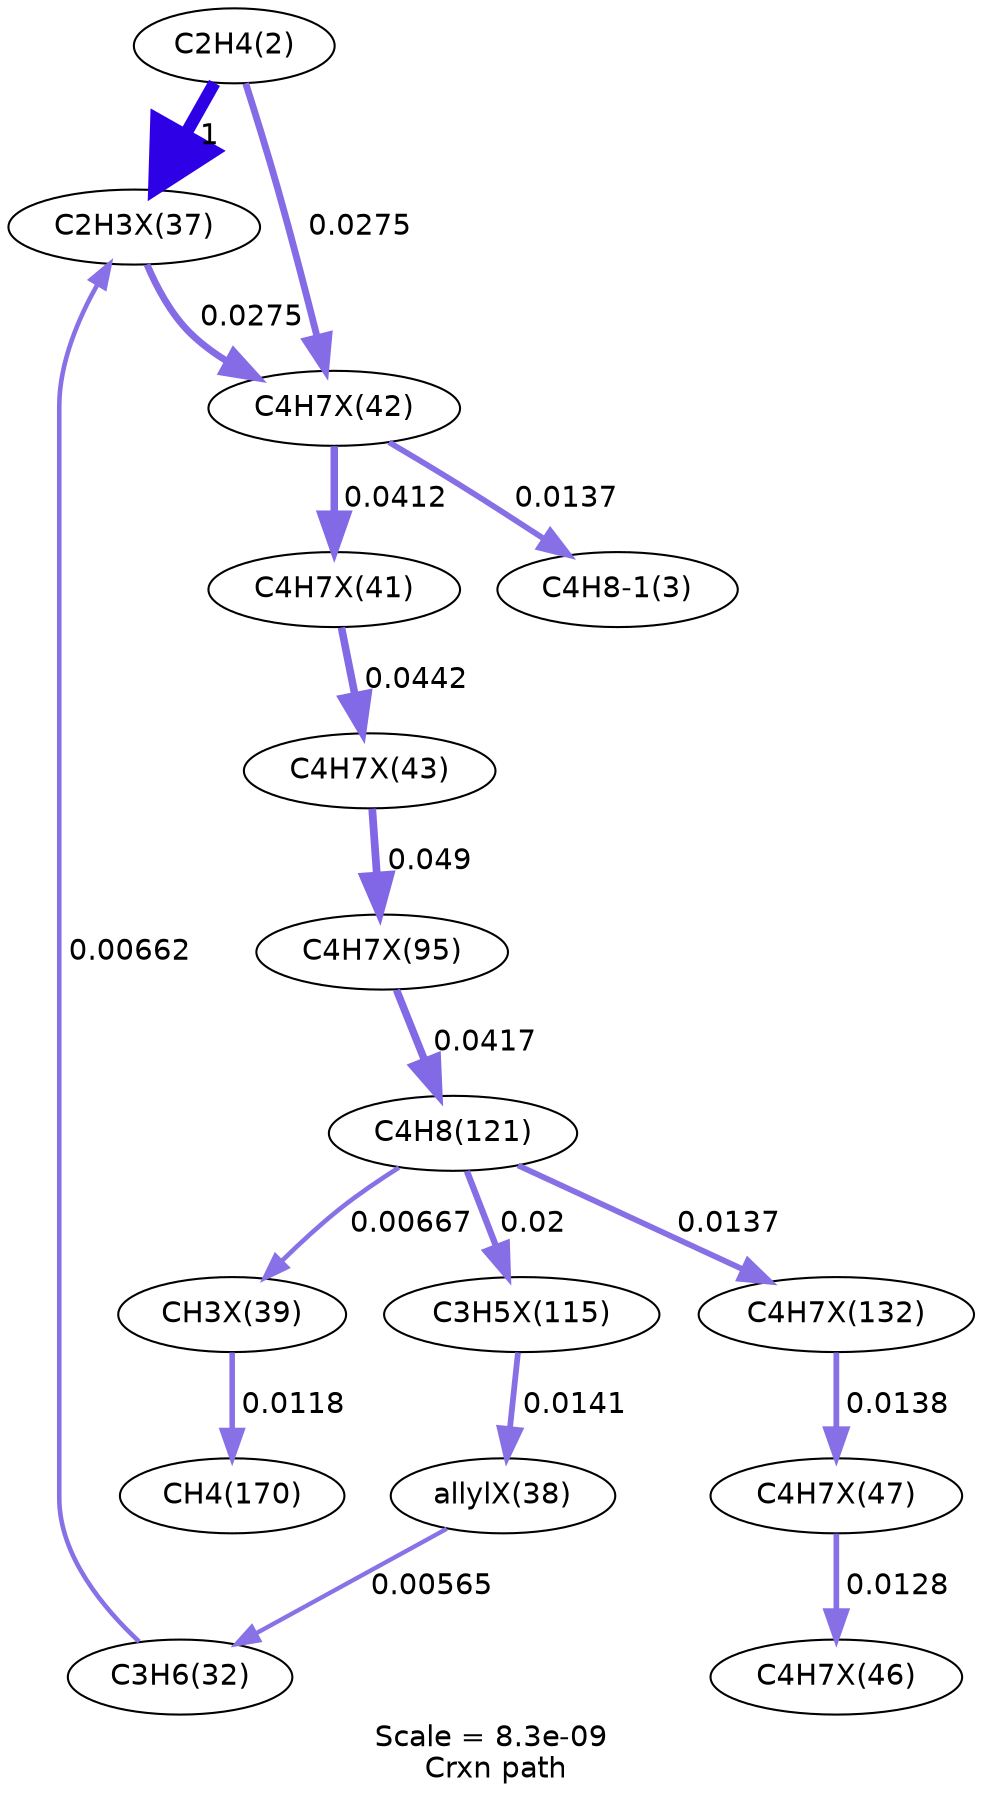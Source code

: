 digraph reaction_paths {
center=1;
s5 -> s33[fontname="Helvetica", style="setlinewidth(6)", arrowsize=3, color="0.7, 1.5, 0.9"
, label=" 1"];
s5 -> s38[fontname="Helvetica", style="setlinewidth(3.29)", arrowsize=1.64, color="0.7, 0.527, 0.9"
, label=" 0.0275"];
s33 -> s38[fontname="Helvetica", style="setlinewidth(3.29)", arrowsize=1.64, color="0.7, 0.527, 0.9"
, label=" 0.0275"];
s8 -> s33[fontname="Helvetica", style="setlinewidth(2.21)", arrowsize=1.11, color="0.7, 0.507, 0.9"
, label=" 0.00662"];
s38 -> s6[fontname="Helvetica", style="setlinewidth(2.76)", arrowsize=1.38, color="0.7, 0.514, 0.9"
, label=" 0.0137"];
s38 -> s37[fontname="Helvetica", style="setlinewidth(3.59)", arrowsize=1.8, color="0.7, 0.541, 0.9"
, label=" 0.0412"];
s37 -> s39[fontname="Helvetica", style="setlinewidth(3.64)", arrowsize=1.82, color="0.7, 0.544, 0.9"
, label=" 0.0442"];
s39 -> s49[fontname="Helvetica", style="setlinewidth(3.72)", arrowsize=1.86, color="0.7, 0.549, 0.9"
, label=" 0.049"];
s49 -> s10[fontname="Helvetica", style="setlinewidth(3.6)", arrowsize=1.8, color="0.7, 0.542, 0.9"
, label=" 0.0417"];
s10 -> s61[fontname="Helvetica", style="setlinewidth(2.76)", arrowsize=1.38, color="0.7, 0.514, 0.9"
, label=" 0.0137"];
s10 -> s35[fontname="Helvetica", style="setlinewidth(2.22)", arrowsize=1.11, color="0.7, 0.507, 0.9"
, label=" 0.00667"];
s10 -> s57[fontname="Helvetica", style="setlinewidth(3.05)", arrowsize=1.52, color="0.7, 0.52, 0.9"
, label=" 0.02"];
s61 -> s43[fontname="Helvetica", style="setlinewidth(2.77)", arrowsize=1.38, color="0.7, 0.514, 0.9"
, label=" 0.0138"];
s43 -> s42[fontname="Helvetica", style="setlinewidth(2.71)", arrowsize=1.35, color="0.7, 0.513, 0.9"
, label=" 0.0128"];
s35 -> s11[fontname="Helvetica", style="setlinewidth(2.65)", arrowsize=1.32, color="0.7, 0.512, 0.9"
, label=" 0.0118"];
s57 -> s34[fontname="Helvetica", style="setlinewidth(2.78)", arrowsize=1.39, color="0.7, 0.514, 0.9"
, label=" 0.0141"];
s34 -> s8[fontname="Helvetica", style="setlinewidth(2.09)", arrowsize=1.05, color="0.7, 0.506, 0.9"
, label=" 0.00565"];
s5 [ fontname="Helvetica", label="C2H4(2)"];
s6 [ fontname="Helvetica", label="C4H8-1(3)"];
s8 [ fontname="Helvetica", label="C3H6(32)"];
s10 [ fontname="Helvetica", label="C4H8(121)"];
s11 [ fontname="Helvetica", label="CH4(170)"];
s33 [ fontname="Helvetica", label="C2H3X(37)"];
s34 [ fontname="Helvetica", label="allylX(38)"];
s35 [ fontname="Helvetica", label="CH3X(39)"];
s37 [ fontname="Helvetica", label="C4H7X(41)"];
s38 [ fontname="Helvetica", label="C4H7X(42)"];
s39 [ fontname="Helvetica", label="C4H7X(43)"];
s42 [ fontname="Helvetica", label="C4H7X(46)"];
s43 [ fontname="Helvetica", label="C4H7X(47)"];
s49 [ fontname="Helvetica", label="C4H7X(95)"];
s57 [ fontname="Helvetica", label="C3H5X(115)"];
s61 [ fontname="Helvetica", label="C4H7X(132)"];
 label = "Scale = 8.3e-09\l Crxn path";
 fontname = "Helvetica";
}
